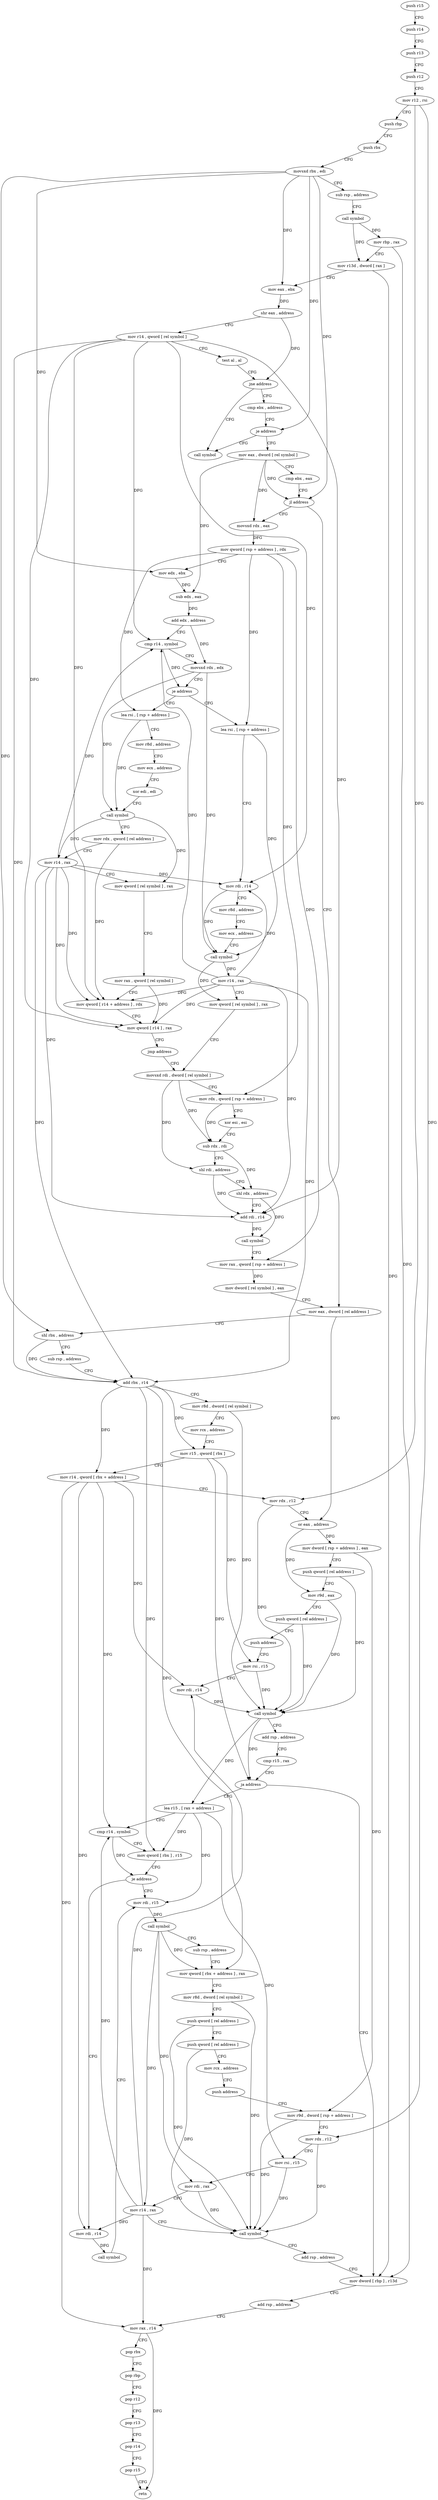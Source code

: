 digraph "func" {
"4362048" [label = "push r15" ]
"4362050" [label = "push r14" ]
"4362052" [label = "push r13" ]
"4362054" [label = "push r12" ]
"4362056" [label = "mov r12 , rsi" ]
"4362059" [label = "push rbp" ]
"4362060" [label = "push rbx" ]
"4362061" [label = "movsxd rbx , edi" ]
"4362064" [label = "sub rsp , address" ]
"4362068" [label = "call symbol" ]
"4362073" [label = "mov rbp , rax" ]
"4362076" [label = "mov r13d , dword [ rax ]" ]
"4362079" [label = "mov eax , ebx" ]
"4362081" [label = "shr eax , address" ]
"4362084" [label = "mov r14 , qword [ rel symbol ]" ]
"4362091" [label = "test al , al" ]
"4362093" [label = "jne address" ]
"4362499" [label = "call symbol" ]
"4362099" [label = "cmp ebx , address" ]
"4362105" [label = "je address" ]
"4362111" [label = "mov eax , dword [ rel symbol ]" ]
"4362117" [label = "cmp ebx , eax" ]
"4362119" [label = "jl address" ]
"4362230" [label = "mov eax , dword [ rel address ]" ]
"4362121" [label = "movsxd rdx , eax" ]
"4362236" [label = "shl rbx , address" ]
"4362240" [label = "sub rsp , address" ]
"4362244" [label = "add rbx , r14" ]
"4362247" [label = "mov r8d , dword [ rel symbol ]" ]
"4362254" [label = "mov rcx , address" ]
"4362261" [label = "mov r15 , qword [ rbx ]" ]
"4362264" [label = "mov r14 , qword [ rbx + address ]" ]
"4362268" [label = "mov rdx , r12" ]
"4362271" [label = "or eax , address" ]
"4362274" [label = "mov dword [ rsp + address ] , eax" ]
"4362278" [label = "push qword [ rel address ]" ]
"4362284" [label = "mov r9d , eax" ]
"4362287" [label = "push qword [ rel address ]" ]
"4362293" [label = "push address" ]
"4362298" [label = "mov rsi , r15" ]
"4362301" [label = "mov rdi , r14" ]
"4362304" [label = "call symbol" ]
"4362309" [label = "add rsp , address" ]
"4362313" [label = "cmp r15 , rax" ]
"4362316" [label = "ja address" ]
"4362415" [label = "mov dword [ rbp ] , r13d" ]
"4362318" [label = "lea r15 , [ rax + address ]" ]
"4362124" [label = "mov qword [ rsp + address ] , rdx" ]
"4362129" [label = "mov edx , ebx" ]
"4362131" [label = "sub edx , eax" ]
"4362133" [label = "add edx , address" ]
"4362136" [label = "cmp r14 , symbol" ]
"4362143" [label = "movsxd rdx , edx" ]
"4362146" [label = "je address" ]
"4362440" [label = "lea rsi , [ rsp + address ]" ]
"4362152" [label = "lea rsi , [ rsp + address ]" ]
"4362419" [label = "add rsp , address" ]
"4362423" [label = "mov rax , r14" ]
"4362426" [label = "pop rbx" ]
"4362427" [label = "pop rbp" ]
"4362428" [label = "pop r12" ]
"4362430" [label = "pop r13" ]
"4362432" [label = "pop r14" ]
"4362434" [label = "pop r15" ]
"4362436" [label = "retn" ]
"4362322" [label = "cmp r14 , symbol" ]
"4362329" [label = "mov qword [ rbx ] , r15" ]
"4362332" [label = "je address" ]
"4362342" [label = "mov rdi , r15" ]
"4362334" [label = "mov rdi , r14" ]
"4362445" [label = "mov r8d , address" ]
"4362451" [label = "mov ecx , address" ]
"4362456" [label = "xor edi , edi" ]
"4362458" [label = "call symbol" ]
"4362463" [label = "mov rdx , qword [ rel address ]" ]
"4362470" [label = "mov r14 , rax" ]
"4362473" [label = "mov qword [ rel symbol ] , rax" ]
"4362480" [label = "mov rax , qword [ rel symbol ]" ]
"4362487" [label = "mov qword [ r14 + address ] , rdx" ]
"4362491" [label = "mov qword [ r14 ] , rax" ]
"4362494" [label = "jmp address" ]
"4362186" [label = "movsxd rdi , dword [ rel symbol ]" ]
"4362157" [label = "mov rdi , r14" ]
"4362160" [label = "mov r8d , address" ]
"4362166" [label = "mov ecx , address" ]
"4362171" [label = "call symbol" ]
"4362176" [label = "mov r14 , rax" ]
"4362179" [label = "mov qword [ rel symbol ] , rax" ]
"4362345" [label = "call symbol" ]
"4362350" [label = "sub rsp , address" ]
"4362354" [label = "mov qword [ rbx + address ] , rax" ]
"4362358" [label = "mov r8d , dword [ rel symbol ]" ]
"4362365" [label = "push qword [ rel address ]" ]
"4362371" [label = "push qword [ rel address ]" ]
"4362377" [label = "mov rcx , address" ]
"4362384" [label = "push address" ]
"4362389" [label = "mov r9d , dword [ rsp + address ]" ]
"4362394" [label = "mov rdx , r12" ]
"4362397" [label = "mov rsi , r15" ]
"4362400" [label = "mov rdi , rax" ]
"4362403" [label = "mov r14 , rax" ]
"4362406" [label = "call symbol" ]
"4362411" [label = "add rsp , address" ]
"4362337" [label = "call symbol" ]
"4362193" [label = "mov rdx , qword [ rsp + address ]" ]
"4362198" [label = "xor esi , esi" ]
"4362200" [label = "sub rdx , rdi" ]
"4362203" [label = "shl rdi , address" ]
"4362207" [label = "shl rdx , address" ]
"4362211" [label = "add rdi , r14" ]
"4362214" [label = "call symbol" ]
"4362219" [label = "mov rax , qword [ rsp + address ]" ]
"4362224" [label = "mov dword [ rel symbol ] , eax" ]
"4362048" -> "4362050" [ label = "CFG" ]
"4362050" -> "4362052" [ label = "CFG" ]
"4362052" -> "4362054" [ label = "CFG" ]
"4362054" -> "4362056" [ label = "CFG" ]
"4362056" -> "4362059" [ label = "CFG" ]
"4362056" -> "4362268" [ label = "DFG" ]
"4362056" -> "4362394" [ label = "DFG" ]
"4362059" -> "4362060" [ label = "CFG" ]
"4362060" -> "4362061" [ label = "CFG" ]
"4362061" -> "4362064" [ label = "CFG" ]
"4362061" -> "4362079" [ label = "DFG" ]
"4362061" -> "4362105" [ label = "DFG" ]
"4362061" -> "4362119" [ label = "DFG" ]
"4362061" -> "4362236" [ label = "DFG" ]
"4362061" -> "4362129" [ label = "DFG" ]
"4362064" -> "4362068" [ label = "CFG" ]
"4362068" -> "4362073" [ label = "DFG" ]
"4362068" -> "4362076" [ label = "DFG" ]
"4362073" -> "4362076" [ label = "CFG" ]
"4362073" -> "4362415" [ label = "DFG" ]
"4362076" -> "4362079" [ label = "CFG" ]
"4362076" -> "4362415" [ label = "DFG" ]
"4362079" -> "4362081" [ label = "DFG" ]
"4362081" -> "4362084" [ label = "CFG" ]
"4362081" -> "4362093" [ label = "DFG" ]
"4362084" -> "4362091" [ label = "CFG" ]
"4362084" -> "4362244" [ label = "DFG" ]
"4362084" -> "4362136" [ label = "DFG" ]
"4362084" -> "4362487" [ label = "DFG" ]
"4362084" -> "4362491" [ label = "DFG" ]
"4362084" -> "4362157" [ label = "DFG" ]
"4362084" -> "4362211" [ label = "DFG" ]
"4362091" -> "4362093" [ label = "CFG" ]
"4362093" -> "4362499" [ label = "CFG" ]
"4362093" -> "4362099" [ label = "CFG" ]
"4362099" -> "4362105" [ label = "CFG" ]
"4362105" -> "4362499" [ label = "CFG" ]
"4362105" -> "4362111" [ label = "CFG" ]
"4362111" -> "4362117" [ label = "CFG" ]
"4362111" -> "4362119" [ label = "DFG" ]
"4362111" -> "4362121" [ label = "DFG" ]
"4362111" -> "4362131" [ label = "DFG" ]
"4362117" -> "4362119" [ label = "CFG" ]
"4362119" -> "4362230" [ label = "CFG" ]
"4362119" -> "4362121" [ label = "CFG" ]
"4362230" -> "4362236" [ label = "CFG" ]
"4362230" -> "4362271" [ label = "DFG" ]
"4362121" -> "4362124" [ label = "DFG" ]
"4362236" -> "4362240" [ label = "CFG" ]
"4362236" -> "4362244" [ label = "DFG" ]
"4362240" -> "4362244" [ label = "CFG" ]
"4362244" -> "4362247" [ label = "CFG" ]
"4362244" -> "4362261" [ label = "DFG" ]
"4362244" -> "4362264" [ label = "DFG" ]
"4362244" -> "4362329" [ label = "DFG" ]
"4362244" -> "4362354" [ label = "DFG" ]
"4362247" -> "4362254" [ label = "CFG" ]
"4362247" -> "4362304" [ label = "DFG" ]
"4362254" -> "4362261" [ label = "CFG" ]
"4362261" -> "4362264" [ label = "CFG" ]
"4362261" -> "4362298" [ label = "DFG" ]
"4362261" -> "4362316" [ label = "DFG" ]
"4362264" -> "4362268" [ label = "CFG" ]
"4362264" -> "4362301" [ label = "DFG" ]
"4362264" -> "4362423" [ label = "DFG" ]
"4362264" -> "4362322" [ label = "DFG" ]
"4362264" -> "4362334" [ label = "DFG" ]
"4362268" -> "4362271" [ label = "CFG" ]
"4362268" -> "4362304" [ label = "DFG" ]
"4362271" -> "4362274" [ label = "DFG" ]
"4362271" -> "4362284" [ label = "DFG" ]
"4362274" -> "4362278" [ label = "CFG" ]
"4362274" -> "4362389" [ label = "DFG" ]
"4362278" -> "4362284" [ label = "CFG" ]
"4362278" -> "4362304" [ label = "DFG" ]
"4362284" -> "4362287" [ label = "CFG" ]
"4362284" -> "4362304" [ label = "DFG" ]
"4362287" -> "4362293" [ label = "CFG" ]
"4362287" -> "4362304" [ label = "DFG" ]
"4362293" -> "4362298" [ label = "CFG" ]
"4362298" -> "4362301" [ label = "CFG" ]
"4362298" -> "4362304" [ label = "DFG" ]
"4362301" -> "4362304" [ label = "DFG" ]
"4362304" -> "4362309" [ label = "CFG" ]
"4362304" -> "4362316" [ label = "DFG" ]
"4362304" -> "4362318" [ label = "DFG" ]
"4362309" -> "4362313" [ label = "CFG" ]
"4362313" -> "4362316" [ label = "CFG" ]
"4362316" -> "4362415" [ label = "CFG" ]
"4362316" -> "4362318" [ label = "CFG" ]
"4362415" -> "4362419" [ label = "CFG" ]
"4362318" -> "4362322" [ label = "CFG" ]
"4362318" -> "4362329" [ label = "DFG" ]
"4362318" -> "4362342" [ label = "DFG" ]
"4362318" -> "4362397" [ label = "DFG" ]
"4362124" -> "4362129" [ label = "CFG" ]
"4362124" -> "4362193" [ label = "DFG" ]
"4362124" -> "4362219" [ label = "DFG" ]
"4362124" -> "4362440" [ label = "DFG" ]
"4362124" -> "4362152" [ label = "DFG" ]
"4362129" -> "4362131" [ label = "DFG" ]
"4362131" -> "4362133" [ label = "DFG" ]
"4362133" -> "4362136" [ label = "CFG" ]
"4362133" -> "4362143" [ label = "DFG" ]
"4362136" -> "4362143" [ label = "CFG" ]
"4362136" -> "4362146" [ label = "DFG" ]
"4362143" -> "4362146" [ label = "CFG" ]
"4362143" -> "4362458" [ label = "DFG" ]
"4362143" -> "4362171" [ label = "DFG" ]
"4362146" -> "4362440" [ label = "CFG" ]
"4362146" -> "4362152" [ label = "CFG" ]
"4362440" -> "4362445" [ label = "CFG" ]
"4362440" -> "4362458" [ label = "DFG" ]
"4362152" -> "4362157" [ label = "CFG" ]
"4362152" -> "4362171" [ label = "DFG" ]
"4362419" -> "4362423" [ label = "CFG" ]
"4362423" -> "4362426" [ label = "CFG" ]
"4362423" -> "4362436" [ label = "DFG" ]
"4362426" -> "4362427" [ label = "CFG" ]
"4362427" -> "4362428" [ label = "CFG" ]
"4362428" -> "4362430" [ label = "CFG" ]
"4362430" -> "4362432" [ label = "CFG" ]
"4362432" -> "4362434" [ label = "CFG" ]
"4362434" -> "4362436" [ label = "CFG" ]
"4362322" -> "4362329" [ label = "CFG" ]
"4362322" -> "4362332" [ label = "DFG" ]
"4362329" -> "4362332" [ label = "CFG" ]
"4362332" -> "4362342" [ label = "CFG" ]
"4362332" -> "4362334" [ label = "CFG" ]
"4362342" -> "4362345" [ label = "DFG" ]
"4362334" -> "4362337" [ label = "DFG" ]
"4362445" -> "4362451" [ label = "CFG" ]
"4362451" -> "4362456" [ label = "CFG" ]
"4362456" -> "4362458" [ label = "CFG" ]
"4362458" -> "4362463" [ label = "CFG" ]
"4362458" -> "4362470" [ label = "DFG" ]
"4362458" -> "4362473" [ label = "DFG" ]
"4362463" -> "4362470" [ label = "CFG" ]
"4362463" -> "4362487" [ label = "DFG" ]
"4362470" -> "4362473" [ label = "CFG" ]
"4362470" -> "4362244" [ label = "DFG" ]
"4362470" -> "4362136" [ label = "DFG" ]
"4362470" -> "4362487" [ label = "DFG" ]
"4362470" -> "4362491" [ label = "DFG" ]
"4362470" -> "4362157" [ label = "DFG" ]
"4362470" -> "4362211" [ label = "DFG" ]
"4362473" -> "4362480" [ label = "CFG" ]
"4362480" -> "4362487" [ label = "CFG" ]
"4362480" -> "4362491" [ label = "DFG" ]
"4362487" -> "4362491" [ label = "CFG" ]
"4362491" -> "4362494" [ label = "CFG" ]
"4362494" -> "4362186" [ label = "CFG" ]
"4362186" -> "4362193" [ label = "CFG" ]
"4362186" -> "4362200" [ label = "DFG" ]
"4362186" -> "4362203" [ label = "DFG" ]
"4362157" -> "4362160" [ label = "CFG" ]
"4362157" -> "4362171" [ label = "DFG" ]
"4362160" -> "4362166" [ label = "CFG" ]
"4362166" -> "4362171" [ label = "CFG" ]
"4362171" -> "4362176" [ label = "DFG" ]
"4362171" -> "4362179" [ label = "DFG" ]
"4362176" -> "4362179" [ label = "CFG" ]
"4362176" -> "4362244" [ label = "DFG" ]
"4362176" -> "4362136" [ label = "DFG" ]
"4362176" -> "4362157" [ label = "DFG" ]
"4362176" -> "4362487" [ label = "DFG" ]
"4362176" -> "4362491" [ label = "DFG" ]
"4362176" -> "4362211" [ label = "DFG" ]
"4362179" -> "4362186" [ label = "CFG" ]
"4362345" -> "4362350" [ label = "CFG" ]
"4362345" -> "4362354" [ label = "DFG" ]
"4362345" -> "4362400" [ label = "DFG" ]
"4362345" -> "4362403" [ label = "DFG" ]
"4362350" -> "4362354" [ label = "CFG" ]
"4362354" -> "4362358" [ label = "CFG" ]
"4362358" -> "4362365" [ label = "CFG" ]
"4362358" -> "4362406" [ label = "DFG" ]
"4362365" -> "4362371" [ label = "CFG" ]
"4362365" -> "4362406" [ label = "DFG" ]
"4362371" -> "4362377" [ label = "CFG" ]
"4362371" -> "4362406" [ label = "DFG" ]
"4362377" -> "4362384" [ label = "CFG" ]
"4362384" -> "4362389" [ label = "CFG" ]
"4362389" -> "4362394" [ label = "CFG" ]
"4362389" -> "4362406" [ label = "DFG" ]
"4362394" -> "4362397" [ label = "CFG" ]
"4362394" -> "4362406" [ label = "DFG" ]
"4362397" -> "4362400" [ label = "CFG" ]
"4362397" -> "4362406" [ label = "DFG" ]
"4362400" -> "4362403" [ label = "CFG" ]
"4362400" -> "4362406" [ label = "DFG" ]
"4362403" -> "4362406" [ label = "CFG" ]
"4362403" -> "4362301" [ label = "DFG" ]
"4362403" -> "4362423" [ label = "DFG" ]
"4362403" -> "4362322" [ label = "DFG" ]
"4362403" -> "4362334" [ label = "DFG" ]
"4362406" -> "4362411" [ label = "CFG" ]
"4362411" -> "4362415" [ label = "CFG" ]
"4362337" -> "4362342" [ label = "CFG" ]
"4362193" -> "4362198" [ label = "CFG" ]
"4362193" -> "4362200" [ label = "DFG" ]
"4362198" -> "4362200" [ label = "CFG" ]
"4362200" -> "4362203" [ label = "CFG" ]
"4362200" -> "4362207" [ label = "DFG" ]
"4362203" -> "4362207" [ label = "CFG" ]
"4362203" -> "4362211" [ label = "DFG" ]
"4362207" -> "4362211" [ label = "CFG" ]
"4362207" -> "4362214" [ label = "DFG" ]
"4362211" -> "4362214" [ label = "DFG" ]
"4362214" -> "4362219" [ label = "CFG" ]
"4362219" -> "4362224" [ label = "DFG" ]
"4362224" -> "4362230" [ label = "CFG" ]
}
